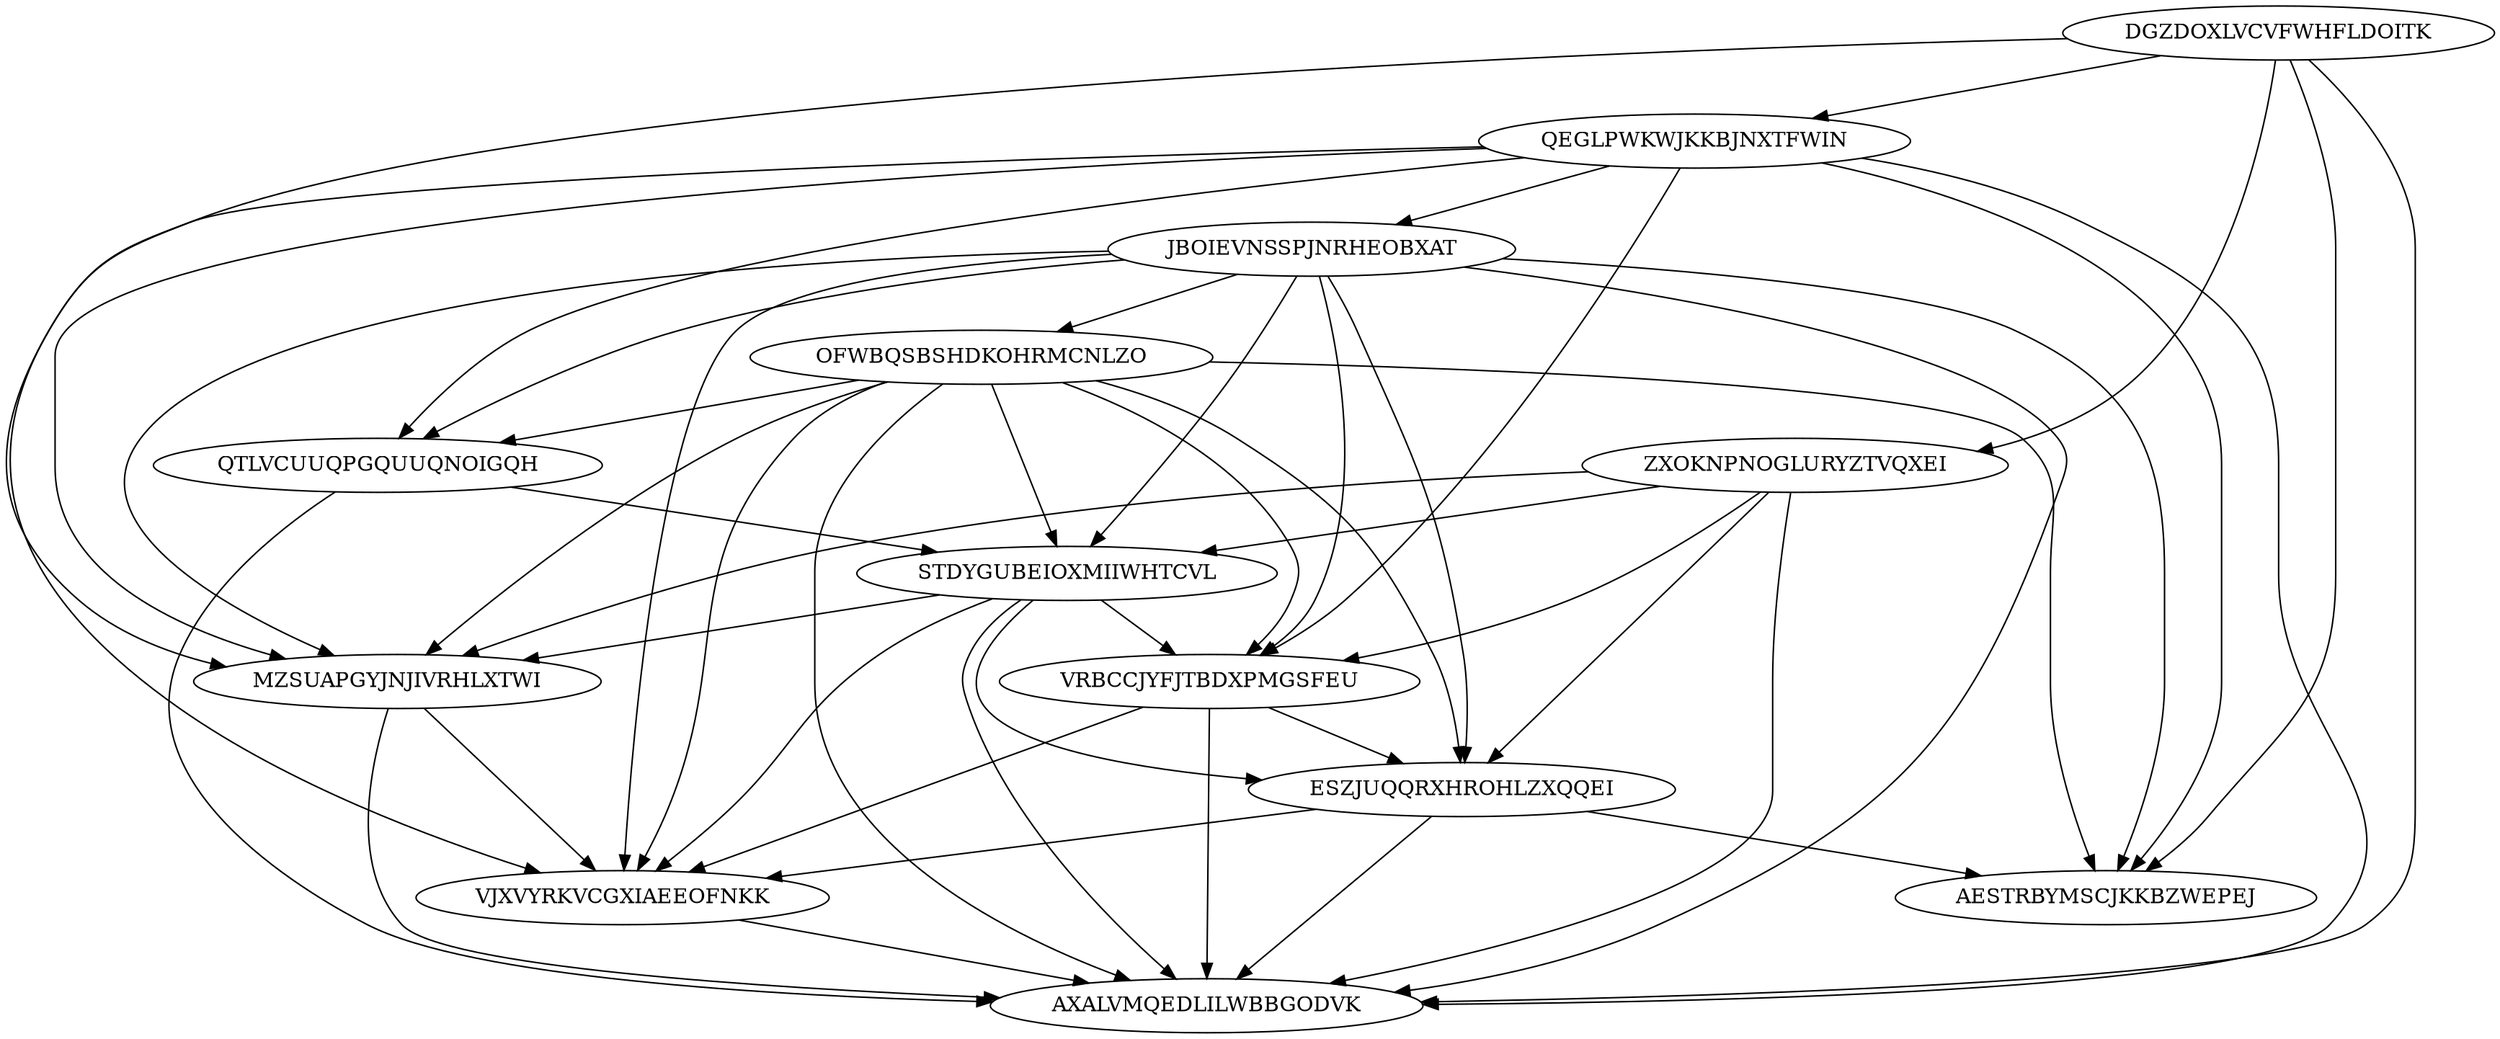 digraph N13M50 {
	DGZDOXLVCVFWHFLDOITK	[Weight=14];
	QEGLPWKWJKKBJNXTFWIN	[Weight=20];
	JBOIEVNSSPJNRHEOBXAT	[Weight=20];
	OFWBQSBSHDKOHRMCNLZO	[Weight=13];
	QTLVCUUQPGQUUQNOIGQH	[Weight=13];
	ZXOKNPNOGLURYZTVQXEI	[Weight=11];
	STDYGUBEIOXMIIWHTCVL	[Weight=15];
	VRBCCJYFJTBDXPMGSFEU	[Weight=18];
	MZSUAPGYJNJIVRHLXTWI	[Weight=15];
	ESZJUQQRXHROHLZXQQEI	[Weight=10];
	AESTRBYMSCJKKBZWEPEJ	[Weight=20];
	VJXVYRKVCGXIAEEOFNKK	[Weight=17];
	AXALVMQEDLILWBBGODVK	[Weight=11];
	OFWBQSBSHDKOHRMCNLZO -> VRBCCJYFJTBDXPMGSFEU [Weight=20];
	DGZDOXLVCVFWHFLDOITK -> MZSUAPGYJNJIVRHLXTWI [Weight=12];
	JBOIEVNSSPJNRHEOBXAT -> OFWBQSBSHDKOHRMCNLZO [Weight=14];
	OFWBQSBSHDKOHRMCNLZO -> MZSUAPGYJNJIVRHLXTWI [Weight=18];
	MZSUAPGYJNJIVRHLXTWI -> AXALVMQEDLILWBBGODVK [Weight=18];
	ESZJUQQRXHROHLZXQQEI -> AESTRBYMSCJKKBZWEPEJ [Weight=10];
	QEGLPWKWJKKBJNXTFWIN -> AESTRBYMSCJKKBZWEPEJ [Weight=16];
	ZXOKNPNOGLURYZTVQXEI -> ESZJUQQRXHROHLZXQQEI [Weight=15];
	QEGLPWKWJKKBJNXTFWIN -> JBOIEVNSSPJNRHEOBXAT [Weight=18];
	QEGLPWKWJKKBJNXTFWIN -> VRBCCJYFJTBDXPMGSFEU [Weight=10];
	VRBCCJYFJTBDXPMGSFEU -> AXALVMQEDLILWBBGODVK [Weight=17];
	ESZJUQQRXHROHLZXQQEI -> AXALVMQEDLILWBBGODVK [Weight=12];
	ZXOKNPNOGLURYZTVQXEI -> STDYGUBEIOXMIIWHTCVL [Weight=18];
	MZSUAPGYJNJIVRHLXTWI -> VJXVYRKVCGXIAEEOFNKK [Weight=18];
	JBOIEVNSSPJNRHEOBXAT -> AXALVMQEDLILWBBGODVK [Weight=16];
	ZXOKNPNOGLURYZTVQXEI -> VRBCCJYFJTBDXPMGSFEU [Weight=12];
	OFWBQSBSHDKOHRMCNLZO -> VJXVYRKVCGXIAEEOFNKK [Weight=10];
	VRBCCJYFJTBDXPMGSFEU -> VJXVYRKVCGXIAEEOFNKK [Weight=15];
	JBOIEVNSSPJNRHEOBXAT -> VJXVYRKVCGXIAEEOFNKK [Weight=19];
	JBOIEVNSSPJNRHEOBXAT -> STDYGUBEIOXMIIWHTCVL [Weight=19];
	DGZDOXLVCVFWHFLDOITK -> ZXOKNPNOGLURYZTVQXEI [Weight=17];
	OFWBQSBSHDKOHRMCNLZO -> QTLVCUUQPGQUUQNOIGQH [Weight=10];
	STDYGUBEIOXMIIWHTCVL -> MZSUAPGYJNJIVRHLXTWI [Weight=16];
	JBOIEVNSSPJNRHEOBXAT -> AESTRBYMSCJKKBZWEPEJ [Weight=19];
	STDYGUBEIOXMIIWHTCVL -> ESZJUQQRXHROHLZXQQEI [Weight=11];
	OFWBQSBSHDKOHRMCNLZO -> ESZJUQQRXHROHLZXQQEI [Weight=19];
	JBOIEVNSSPJNRHEOBXAT -> ESZJUQQRXHROHLZXQQEI [Weight=10];
	QEGLPWKWJKKBJNXTFWIN -> MZSUAPGYJNJIVRHLXTWI [Weight=13];
	QTLVCUUQPGQUUQNOIGQH -> STDYGUBEIOXMIIWHTCVL [Weight=20];
	DGZDOXLVCVFWHFLDOITK -> AXALVMQEDLILWBBGODVK [Weight=15];
	ZXOKNPNOGLURYZTVQXEI -> MZSUAPGYJNJIVRHLXTWI [Weight=17];
	ESZJUQQRXHROHLZXQQEI -> VJXVYRKVCGXIAEEOFNKK [Weight=14];
	STDYGUBEIOXMIIWHTCVL -> AXALVMQEDLILWBBGODVK [Weight=20];
	STDYGUBEIOXMIIWHTCVL -> VJXVYRKVCGXIAEEOFNKK [Weight=14];
	QEGLPWKWJKKBJNXTFWIN -> AXALVMQEDLILWBBGODVK [Weight=17];
	QEGLPWKWJKKBJNXTFWIN -> QTLVCUUQPGQUUQNOIGQH [Weight=19];
	QEGLPWKWJKKBJNXTFWIN -> VJXVYRKVCGXIAEEOFNKK [Weight=17];
	DGZDOXLVCVFWHFLDOITK -> AESTRBYMSCJKKBZWEPEJ [Weight=17];
	VRBCCJYFJTBDXPMGSFEU -> ESZJUQQRXHROHLZXQQEI [Weight=17];
	OFWBQSBSHDKOHRMCNLZO -> AXALVMQEDLILWBBGODVK [Weight=20];
	QTLVCUUQPGQUUQNOIGQH -> AXALVMQEDLILWBBGODVK [Weight=12];
	OFWBQSBSHDKOHRMCNLZO -> AESTRBYMSCJKKBZWEPEJ [Weight=13];
	ZXOKNPNOGLURYZTVQXEI -> AXALVMQEDLILWBBGODVK [Weight=18];
	VJXVYRKVCGXIAEEOFNKK -> AXALVMQEDLILWBBGODVK [Weight=15];
	JBOIEVNSSPJNRHEOBXAT -> QTLVCUUQPGQUUQNOIGQH [Weight=14];
	OFWBQSBSHDKOHRMCNLZO -> STDYGUBEIOXMIIWHTCVL [Weight=16];
	JBOIEVNSSPJNRHEOBXAT -> VRBCCJYFJTBDXPMGSFEU [Weight=14];
	DGZDOXLVCVFWHFLDOITK -> QEGLPWKWJKKBJNXTFWIN [Weight=16];
	STDYGUBEIOXMIIWHTCVL -> VRBCCJYFJTBDXPMGSFEU [Weight=16];
	JBOIEVNSSPJNRHEOBXAT -> MZSUAPGYJNJIVRHLXTWI [Weight=13];
}
